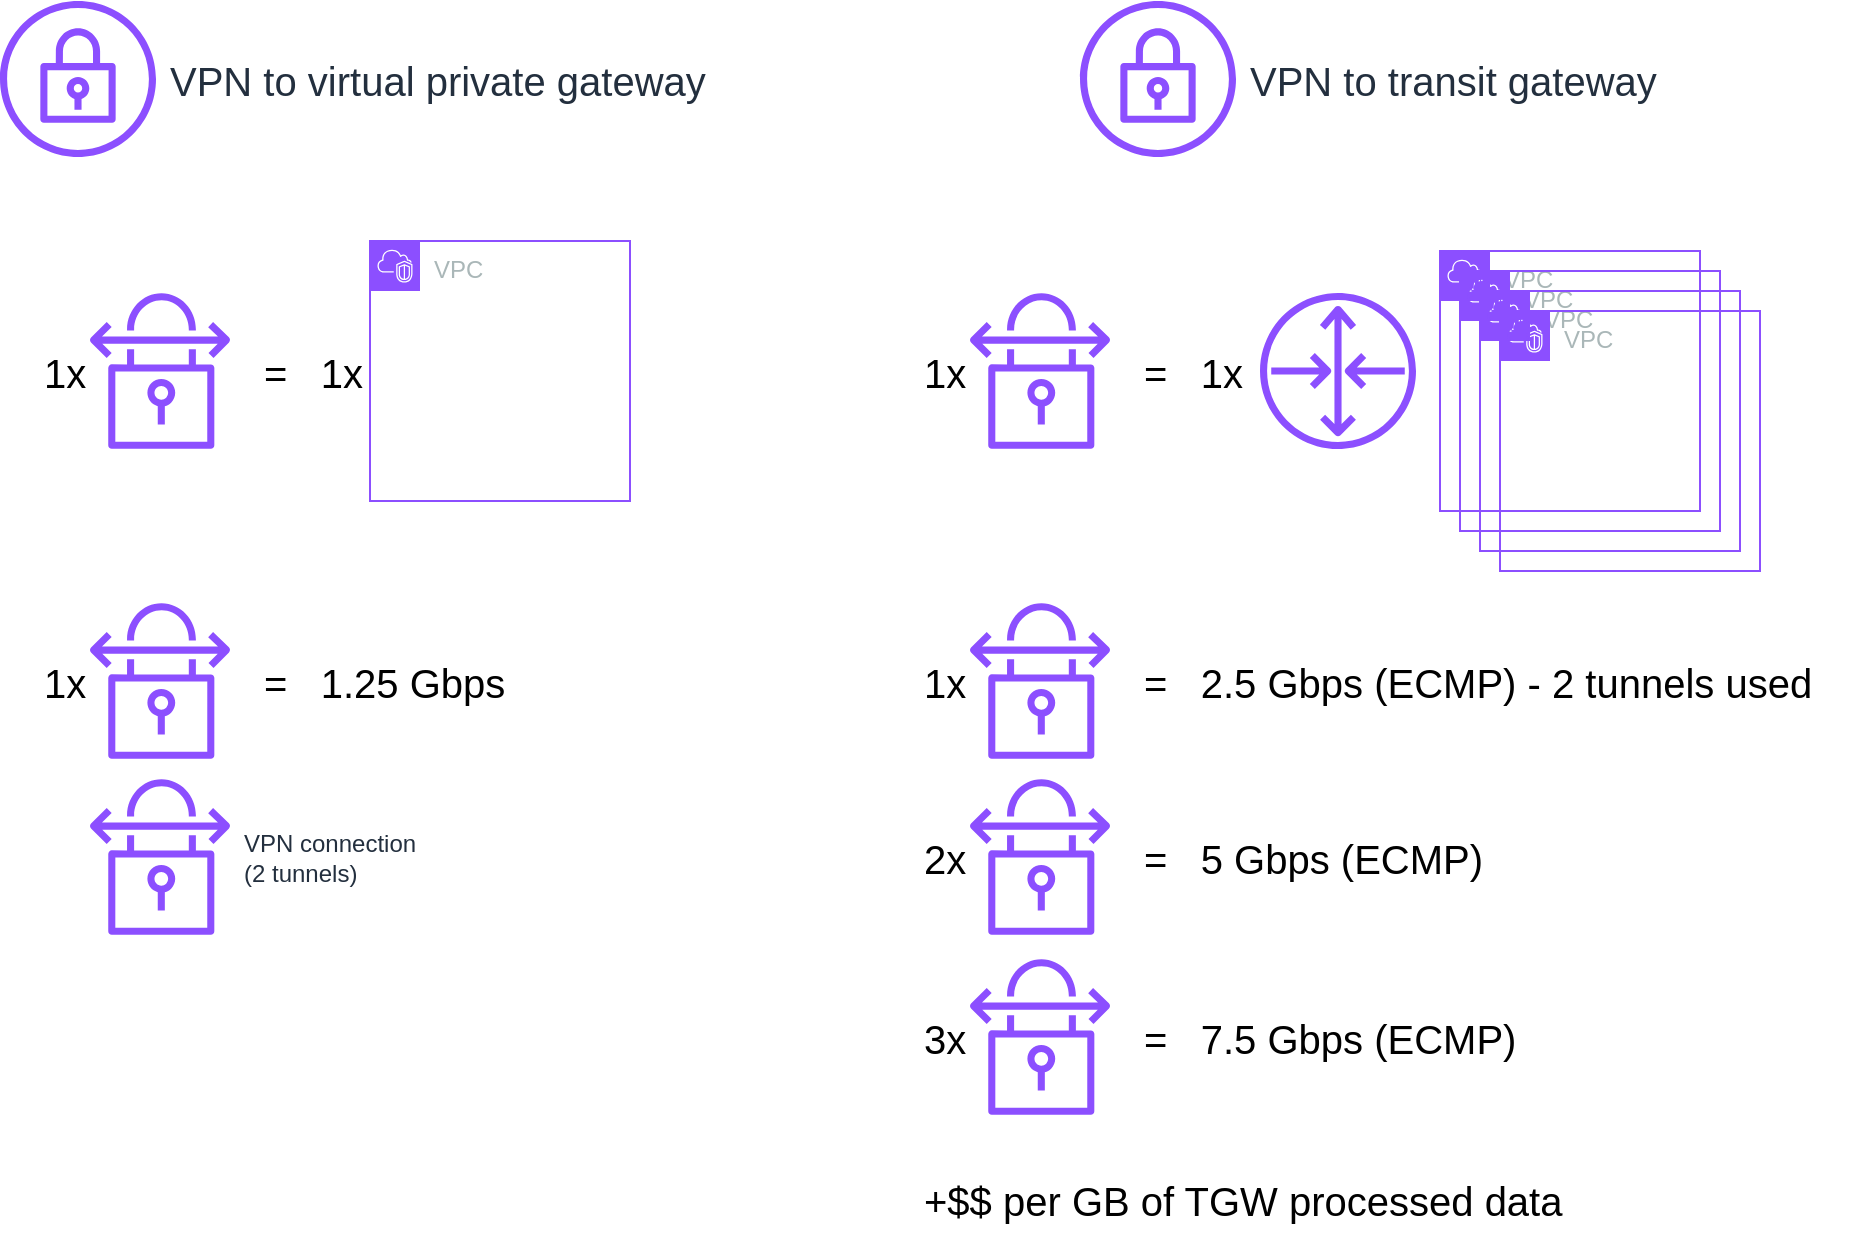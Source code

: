 <mxfile version="26.0.4">
  <diagram name="Page-1" id="QyPDyyBzN_MuQfjeRLiu">
    <mxGraphModel dx="1114" dy="1198" grid="1" gridSize="10" guides="1" tooltips="1" connect="1" arrows="1" fold="1" page="1" pageScale="1" pageWidth="850" pageHeight="1100" math="0" shadow="0">
      <root>
        <mxCell id="0" />
        <mxCell id="1" parent="0" />
        <mxCell id="r0hzN-ksKch65Ig3TXav-1" value="" style="sketch=0;outlineConnect=0;fontColor=#232F3E;gradientColor=none;fillColor=#8C4FFF;strokeColor=none;dashed=0;verticalLabelPosition=bottom;verticalAlign=top;align=center;html=1;fontSize=12;fontStyle=0;aspect=fixed;pointerEvents=1;shape=mxgraph.aws4.vpn_connection;" vertex="1" parent="1">
          <mxGeometry x="485" y="386.5" width="70" height="78" as="geometry" />
        </mxCell>
        <mxCell id="r0hzN-ksKch65Ig3TXav-2" value="VPN to virtual private gateway" style="sketch=0;outlineConnect=0;fontColor=#232F3E;gradientColor=none;fillColor=#8C4FFF;strokeColor=none;dashed=0;verticalLabelPosition=middle;verticalAlign=middle;align=left;html=1;fontSize=20;fontStyle=0;aspect=fixed;pointerEvents=1;shape=mxgraph.aws4.vpn_gateway;labelPosition=right;spacingLeft=5;" vertex="1" parent="1">
          <mxGeometry x="440" y="240.5" width="78" height="78" as="geometry" />
        </mxCell>
        <mxCell id="r0hzN-ksKch65Ig3TXav-3" value="VPN to transit gateway" style="sketch=0;outlineConnect=0;fontColor=#232F3E;gradientColor=none;fillColor=#8C4FFF;strokeColor=none;dashed=0;verticalLabelPosition=middle;verticalAlign=middle;align=left;html=1;fontSize=20;fontStyle=0;aspect=fixed;pointerEvents=1;shape=mxgraph.aws4.vpn_gateway;labelPosition=right;spacingLeft=5;" vertex="1" parent="1">
          <mxGeometry x="980" y="240.5" width="78" height="78" as="geometry" />
        </mxCell>
        <mxCell id="r0hzN-ksKch65Ig3TXav-4" value="VPC" style="points=[[0,0],[0.25,0],[0.5,0],[0.75,0],[1,0],[1,0.25],[1,0.5],[1,0.75],[1,1],[0.75,1],[0.5,1],[0.25,1],[0,1],[0,0.75],[0,0.5],[0,0.25]];outlineConnect=0;gradientColor=none;html=1;whiteSpace=wrap;fontSize=12;fontStyle=0;container=1;pointerEvents=0;collapsible=0;recursiveResize=0;shape=mxgraph.aws4.group;grIcon=mxgraph.aws4.group_vpc2;strokeColor=#8C4FFF;fillColor=none;verticalAlign=top;align=left;spacingLeft=30;fontColor=#AAB7B8;dashed=0;" vertex="1" parent="1">
          <mxGeometry x="625" y="360.5" width="130" height="130" as="geometry" />
        </mxCell>
        <mxCell id="r0hzN-ksKch65Ig3TXav-5" value="1x&amp;nbsp; &amp;nbsp; &amp;nbsp; &amp;nbsp; &amp;nbsp; &amp;nbsp; &amp;nbsp; &amp;nbsp; =&amp;nbsp; &amp;nbsp;1x" style="text;html=1;align=left;verticalAlign=middle;resizable=0;points=[];autosize=1;strokeColor=none;fillColor=none;fontSize=20;" vertex="1" parent="1">
          <mxGeometry x="460" y="405.5" width="180" height="40" as="geometry" />
        </mxCell>
        <mxCell id="r0hzN-ksKch65Ig3TXav-6" value="" style="sketch=0;outlineConnect=0;fontColor=#232F3E;gradientColor=none;fillColor=#8C4FFF;strokeColor=none;dashed=0;verticalLabelPosition=bottom;verticalAlign=top;align=center;html=1;fontSize=12;fontStyle=0;aspect=fixed;pointerEvents=1;shape=mxgraph.aws4.vpn_connection;" vertex="1" parent="1">
          <mxGeometry x="485" y="541.5" width="70" height="78" as="geometry" />
        </mxCell>
        <mxCell id="r0hzN-ksKch65Ig3TXav-8" value="1x&amp;nbsp; &amp;nbsp; &amp;nbsp; &amp;nbsp; &amp;nbsp; &amp;nbsp; &amp;nbsp; &amp;nbsp; =&amp;nbsp; &amp;nbsp;1.25 Gbps" style="text;html=1;align=left;verticalAlign=middle;resizable=0;points=[];autosize=1;strokeColor=none;fillColor=none;fontSize=20;" vertex="1" parent="1">
          <mxGeometry x="460" y="560.5" width="250" height="40" as="geometry" />
        </mxCell>
        <mxCell id="r0hzN-ksKch65Ig3TXav-9" value="" style="sketch=0;outlineConnect=0;fontColor=#232F3E;gradientColor=none;fillColor=#8C4FFF;strokeColor=none;dashed=0;verticalLabelPosition=bottom;verticalAlign=top;align=center;html=1;fontSize=12;fontStyle=0;aspect=fixed;pointerEvents=1;shape=mxgraph.aws4.vpn_connection;" vertex="1" parent="1">
          <mxGeometry x="925" y="386.5" width="70" height="78" as="geometry" />
        </mxCell>
        <mxCell id="r0hzN-ksKch65Ig3TXav-10" value="VPC" style="points=[[0,0],[0.25,0],[0.5,0],[0.75,0],[1,0],[1,0.25],[1,0.5],[1,0.75],[1,1],[0.75,1],[0.5,1],[0.25,1],[0,1],[0,0.75],[0,0.5],[0,0.25]];outlineConnect=0;gradientColor=none;html=1;whiteSpace=wrap;fontSize=12;fontStyle=0;container=1;pointerEvents=0;collapsible=0;recursiveResize=0;shape=mxgraph.aws4.group;grIcon=mxgraph.aws4.group_vpc2;strokeColor=#8C4FFF;fillColor=none;verticalAlign=top;align=left;spacingLeft=30;fontColor=#AAB7B8;dashed=0;" vertex="1" parent="1">
          <mxGeometry x="1160" y="365.5" width="130" height="130" as="geometry" />
        </mxCell>
        <mxCell id="r0hzN-ksKch65Ig3TXav-11" value="1x&amp;nbsp; &amp;nbsp; &amp;nbsp; &amp;nbsp; &amp;nbsp; &amp;nbsp; &amp;nbsp; &amp;nbsp; =&amp;nbsp; &amp;nbsp;1x" style="text;html=1;align=left;verticalAlign=middle;resizable=0;points=[];autosize=1;strokeColor=none;fillColor=none;fontSize=20;" vertex="1" parent="1">
          <mxGeometry x="900" y="405.5" width="180" height="40" as="geometry" />
        </mxCell>
        <mxCell id="r0hzN-ksKch65Ig3TXav-12" value="" style="sketch=0;outlineConnect=0;fontColor=#232F3E;gradientColor=none;fillColor=#8C4FFF;strokeColor=none;dashed=0;verticalLabelPosition=bottom;verticalAlign=top;align=center;html=1;fontSize=12;fontStyle=0;aspect=fixed;pointerEvents=1;shape=mxgraph.aws4.vpn_connection;" vertex="1" parent="1">
          <mxGeometry x="925" y="541.5" width="70" height="78" as="geometry" />
        </mxCell>
        <mxCell id="r0hzN-ksKch65Ig3TXav-13" value="1x&amp;nbsp; &amp;nbsp; &amp;nbsp; &amp;nbsp; &amp;nbsp; &amp;nbsp; &amp;nbsp; &amp;nbsp; =&amp;nbsp; &amp;nbsp;2.5 Gbps (ECMP) - 2 tunnels used" style="text;html=1;align=left;verticalAlign=middle;resizable=0;points=[];autosize=1;strokeColor=none;fillColor=none;fontSize=20;" vertex="1" parent="1">
          <mxGeometry x="900" y="560.5" width="470" height="40" as="geometry" />
        </mxCell>
        <mxCell id="r0hzN-ksKch65Ig3TXav-14" value="" style="sketch=0;outlineConnect=0;fontColor=#232F3E;gradientColor=none;fillColor=#8C4FFF;strokeColor=none;dashed=0;verticalLabelPosition=bottom;verticalAlign=top;align=center;html=1;fontSize=12;fontStyle=0;aspect=fixed;pointerEvents=1;shape=mxgraph.aws4.router;" vertex="1" parent="1">
          <mxGeometry x="1070" y="386.5" width="78" height="78" as="geometry" />
        </mxCell>
        <mxCell id="r0hzN-ksKch65Ig3TXav-15" value="VPC" style="points=[[0,0],[0.25,0],[0.5,0],[0.75,0],[1,0],[1,0.25],[1,0.5],[1,0.75],[1,1],[0.75,1],[0.5,1],[0.25,1],[0,1],[0,0.75],[0,0.5],[0,0.25]];outlineConnect=0;gradientColor=none;html=1;whiteSpace=wrap;fontSize=12;fontStyle=0;container=1;pointerEvents=0;collapsible=0;recursiveResize=0;shape=mxgraph.aws4.group;grIcon=mxgraph.aws4.group_vpc2;strokeColor=#8C4FFF;fillColor=none;verticalAlign=top;align=left;spacingLeft=30;fontColor=#AAB7B8;dashed=0;" vertex="1" parent="1">
          <mxGeometry x="1170" y="375.5" width="130" height="130" as="geometry" />
        </mxCell>
        <mxCell id="r0hzN-ksKch65Ig3TXav-16" value="VPC" style="points=[[0,0],[0.25,0],[0.5,0],[0.75,0],[1,0],[1,0.25],[1,0.5],[1,0.75],[1,1],[0.75,1],[0.5,1],[0.25,1],[0,1],[0,0.75],[0,0.5],[0,0.25]];outlineConnect=0;gradientColor=none;html=1;whiteSpace=wrap;fontSize=12;fontStyle=0;container=1;pointerEvents=0;collapsible=0;recursiveResize=0;shape=mxgraph.aws4.group;grIcon=mxgraph.aws4.group_vpc2;strokeColor=#8C4FFF;fillColor=none;verticalAlign=top;align=left;spacingLeft=30;fontColor=#AAB7B8;dashed=0;" vertex="1" parent="1">
          <mxGeometry x="1180" y="385.5" width="130" height="130" as="geometry" />
        </mxCell>
        <mxCell id="r0hzN-ksKch65Ig3TXav-17" value="VPC" style="points=[[0,0],[0.25,0],[0.5,0],[0.75,0],[1,0],[1,0.25],[1,0.5],[1,0.75],[1,1],[0.75,1],[0.5,1],[0.25,1],[0,1],[0,0.75],[0,0.5],[0,0.25]];outlineConnect=0;gradientColor=none;html=1;whiteSpace=wrap;fontSize=12;fontStyle=0;container=1;pointerEvents=0;collapsible=0;recursiveResize=0;shape=mxgraph.aws4.group;grIcon=mxgraph.aws4.group_vpc2;strokeColor=#8C4FFF;fillColor=none;verticalAlign=top;align=left;spacingLeft=30;fontColor=#AAB7B8;dashed=0;" vertex="1" parent="1">
          <mxGeometry x="1190" y="395.5" width="130" height="130" as="geometry" />
        </mxCell>
        <mxCell id="r0hzN-ksKch65Ig3TXav-18" value="" style="sketch=0;outlineConnect=0;fontColor=#232F3E;gradientColor=none;fillColor=#8C4FFF;strokeColor=none;dashed=0;verticalLabelPosition=bottom;verticalAlign=top;align=center;html=1;fontSize=12;fontStyle=0;aspect=fixed;pointerEvents=1;shape=mxgraph.aws4.vpn_connection;" vertex="1" parent="1">
          <mxGeometry x="925" y="629.5" width="70" height="78" as="geometry" />
        </mxCell>
        <mxCell id="r0hzN-ksKch65Ig3TXav-19" value="2x&amp;nbsp; &amp;nbsp; &amp;nbsp; &amp;nbsp; &amp;nbsp; &amp;nbsp; &amp;nbsp; &amp;nbsp; =&amp;nbsp; &amp;nbsp;5 Gbps (ECMP)" style="text;html=1;align=left;verticalAlign=middle;resizable=0;points=[];autosize=1;strokeColor=none;fillColor=none;fontSize=20;" vertex="1" parent="1">
          <mxGeometry x="900" y="648.5" width="300" height="40" as="geometry" />
        </mxCell>
        <mxCell id="r0hzN-ksKch65Ig3TXav-20" value="" style="sketch=0;outlineConnect=0;fontColor=#232F3E;gradientColor=none;fillColor=#8C4FFF;strokeColor=none;dashed=0;verticalLabelPosition=bottom;verticalAlign=top;align=center;html=1;fontSize=12;fontStyle=0;aspect=fixed;pointerEvents=1;shape=mxgraph.aws4.vpn_connection;" vertex="1" parent="1">
          <mxGeometry x="925" y="719.5" width="70" height="78" as="geometry" />
        </mxCell>
        <mxCell id="r0hzN-ksKch65Ig3TXav-21" value="3x&amp;nbsp; &amp;nbsp; &amp;nbsp; &amp;nbsp; &amp;nbsp; &amp;nbsp; &amp;nbsp; &amp;nbsp; =&amp;nbsp; &amp;nbsp;7.5 Gbps (ECMP)" style="text;html=1;align=left;verticalAlign=middle;resizable=0;points=[];autosize=1;strokeColor=none;fillColor=none;fontSize=20;" vertex="1" parent="1">
          <mxGeometry x="900" y="738.5" width="320" height="40" as="geometry" />
        </mxCell>
        <mxCell id="r0hzN-ksKch65Ig3TXav-25" value="VPN connection&lt;div&gt;(2 tunnels)&lt;/div&gt;" style="sketch=0;outlineConnect=0;fontColor=#232F3E;gradientColor=none;fillColor=#8C4FFF;strokeColor=none;dashed=0;verticalLabelPosition=middle;verticalAlign=middle;align=left;html=1;fontSize=12;fontStyle=0;aspect=fixed;pointerEvents=1;shape=mxgraph.aws4.vpn_connection;labelPosition=right;spacingLeft=5;" vertex="1" parent="1">
          <mxGeometry x="485" y="629.5" width="70" height="78" as="geometry" />
        </mxCell>
        <mxCell id="r0hzN-ksKch65Ig3TXav-27" value="+$$&amp;nbsp;per GB of TGW processed data" style="text;html=1;align=left;verticalAlign=middle;resizable=0;points=[];autosize=1;strokeColor=none;fillColor=none;fontSize=20;" vertex="1" parent="1">
          <mxGeometry x="900" y="820" width="340" height="40" as="geometry" />
        </mxCell>
      </root>
    </mxGraphModel>
  </diagram>
</mxfile>
